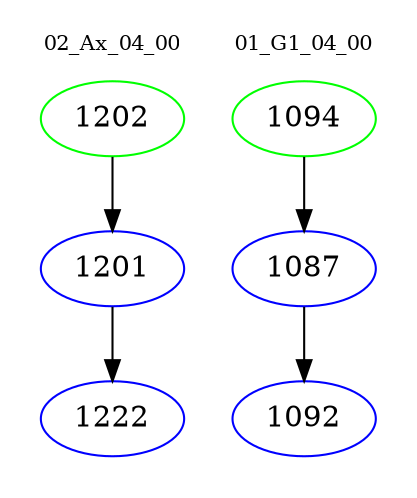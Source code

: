 digraph{
subgraph cluster_0 {
color = white
label = "02_Ax_04_00";
fontsize=10;
T0_1202 [label="1202", color="green"]
T0_1202 -> T0_1201 [color="black"]
T0_1201 [label="1201", color="blue"]
T0_1201 -> T0_1222 [color="black"]
T0_1222 [label="1222", color="blue"]
}
subgraph cluster_1 {
color = white
label = "01_G1_04_00";
fontsize=10;
T1_1094 [label="1094", color="green"]
T1_1094 -> T1_1087 [color="black"]
T1_1087 [label="1087", color="blue"]
T1_1087 -> T1_1092 [color="black"]
T1_1092 [label="1092", color="blue"]
}
}
